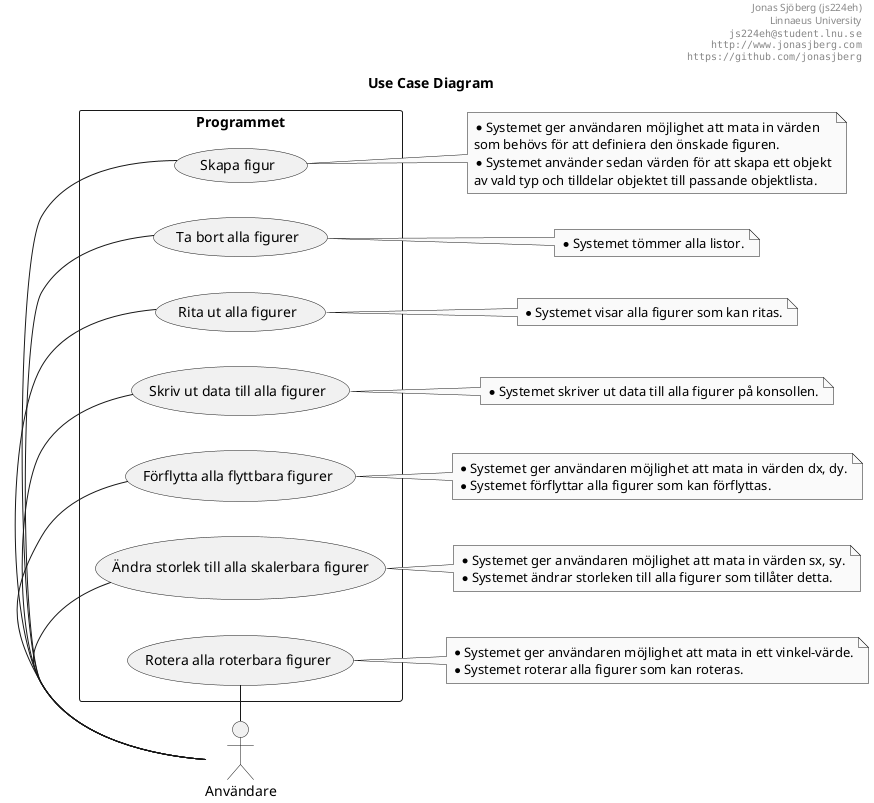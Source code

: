 ' ~~~~~~~~~~~~~~~~~~~~~~~~~~~~~~~~~~~~~~~~~~~~~~~~~
' 1DV600 -- Software Technology
' Assignment 2: Analysis, Design and Implementation
' ~~~~~~~~~~~~~~~~~~~~~~~~~~~~~~~~~~~~~~~~~~~~~~~~~
' Created by Jonas Sjöberg (js224eh) on 2017-02-16.

@startuml
' ______________________________________________________________________________
' ____ CONFIGURATION OPTIONS ___________________________________________________
' debug flag creates a 'svek.dot' and 'svek.svg' file in ~/
' !pragma svek_trace on

skinparam {
    monochrome true
    backgroundColor transparent
    classBackgroundColor transparent
    'style strictuml
}

' ______________________________________________________________________________
' ____ USECASE DIAGRAM _________________________________________________________

header
Jonas Sjöberg (js224eh)
Linnaeus University
""js224eh@student.lnu.se""
""http://www.jonasjberg.com""
""https://github.com/jonasjberg""
end header

title Use Case Diagram

'
' * AF 1: Skapa figur.
'         Användaren väljer ’skapa figur’ och sedan vilken typ figuren ska ha.
'         Möjliga värden är: Punkt, linje, triangel, rektangel, cirkel och
'         kanske ellips och kvadrat.  Systemet ger användaren möjlighet att
'         mata in värden som behövs för att definiera den önskade figuren.
'         Systemet använder sedan värden för att skapa ett objekt av vald typ
'         och tilldelar objektet till passande objektlista (t.ex. figur-lista,
'         lista med flyttbara figurer, lista med roterbara figurer mm. - se
'         nedan).
' * AF 2: Ta bort alla figurer.
'         Användaren väljer ’Ta bort allt’.
'         Systemet tömmer alla listor.
' * AF 3: Rita ut alla figurer.
'         Användaren väljer ’Rita ut allt’.
'         Systemet visar alla figurer som kan ritas.
'         Obs: Detta användningsfall kommer att behandlas först i laboration 3.
' * AF 4: Skriv ut data till alla figurer.
'         Användaren väljer ’Skriv ut allt’.
'         Systemet skriver ut data till alla figurer på konsollen.
' * AF 5: Förflytta alla flyttbara figurer.
'         Användaren väljer ’Förflytta allt’.
'         Systemet ger användaren möjlighet att mata in värden dx, dy.
'         Systemet förflyttar alla figurer som kan förflyttas.
' * AF 6: Ändra storlek till alla skalerbara figurer.
'         Användaren väljer ’Ändra storlek till alla’.
'         Systemet ger användaren möjlighet att mata in värden sx, sy.
'         Systemet ändrar storleken till alla figurer som tillåter detta.
' * AF 7: Rotera alla roterbara figurer.
'         Användaren väljer ’Rotera alla’.
'         Systemet ger användaren möjlighet att mata in ett vinkel-värde.
'         Systemet roterar alla figurer som kan roteras.

:Användare: as User

rectangle "Programmet" {
    (Skapa figur)                                as (CreateFigure)
    (Ta bort alla figurer)                       as (RemoveAllFigures)
    (Rita ut alla figurer)                       as (DrawAllFigures)
    (Skriv ut data till alla figurer)            as (PrintDataAllFigures)
    (Förflytta alla flyttbara figurer)           as (MoveAllMovable)
    (Ändra storlek till alla skalerbara figurer) as (ScaleAllScalable)
    (Rotera alla roterbara figurer)              as (RotateAllRotatable)

    left to right direction
    User - CreateFigure
    User - RemoveAllFigures
    User - DrawAllFigures
    User - PrintDataAllFigures
    User - MoveAllMovable
    User - ScaleAllScalable
    User - RotateAllRotatable
}

note right of CreateFigure
* Systemet ger användaren möjlighet att mata in värden
som behövs för att definiera den önskade figuren.
* Systemet använder sedan värden för att skapa ett objekt
av vald typ och tilldelar objektet till passande objektlista.
end note

note right of RemoveAllFigures
* Systemet tömmer alla listor.
end note

note right of DrawAllFigures
* Systemet visar alla figurer som kan ritas.
end note

note right of PrintDataAllFigures
* Systemet skriver ut data till alla figurer på konsollen.
end note

note right of MoveAllMovable
* Systemet ger användaren möjlighet att mata in värden dx, dy.
* Systemet förflyttar alla figurer som kan förflyttas.
end note

note right of ScaleAllScalable
* Systemet ger användaren möjlighet att mata in värden sx, sy.
* Systemet ändrar storleken till alla figurer som tillåter detta.
end note

note right of RotateAllRotatable
* Systemet ger användaren möjlighet att mata in ett vinkel-värde.
* Systemet roterar alla figurer som kan roteras.
end note

@enduml